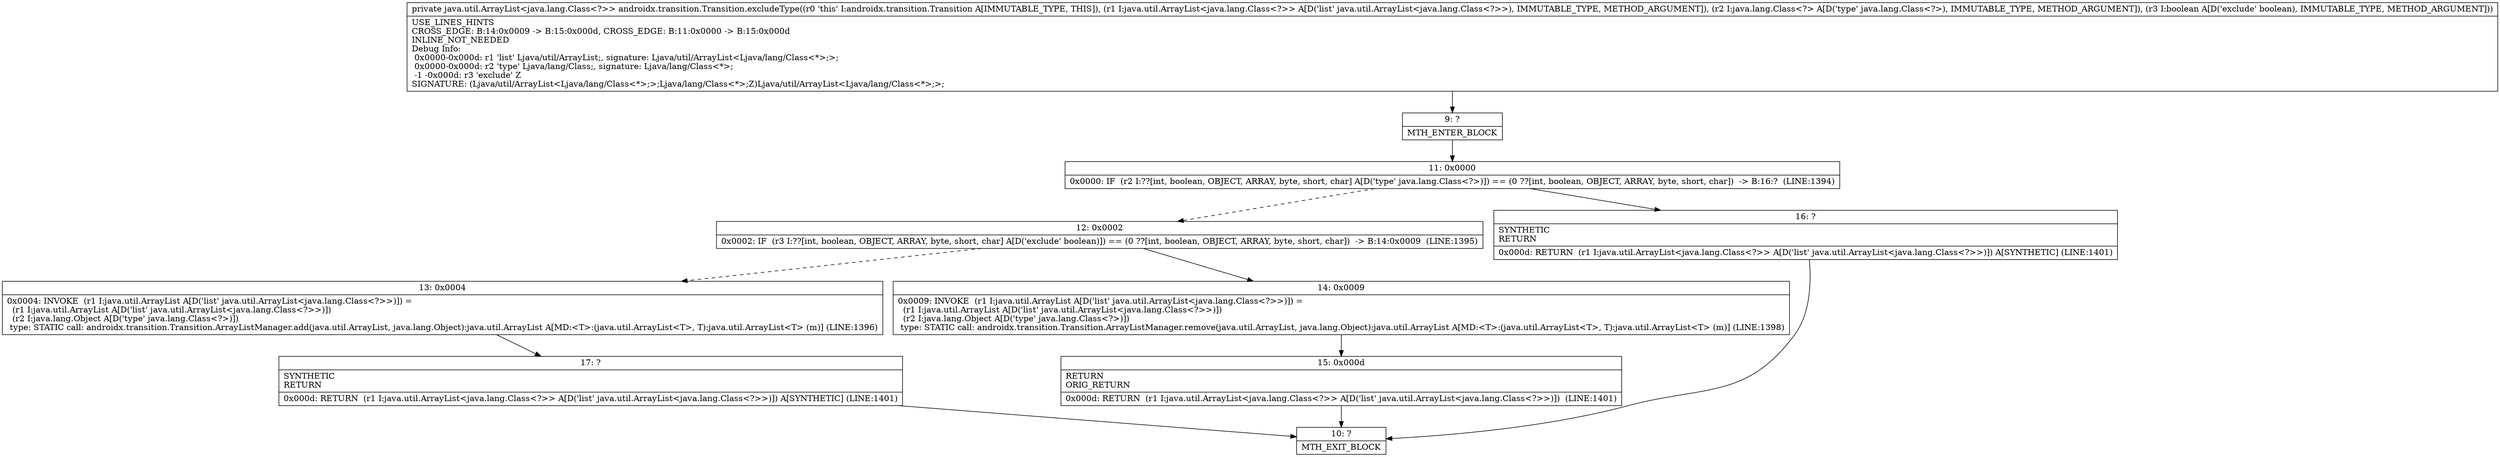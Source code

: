 digraph "CFG forandroidx.transition.Transition.excludeType(Ljava\/util\/ArrayList;Ljava\/lang\/Class;Z)Ljava\/util\/ArrayList;" {
Node_9 [shape=record,label="{9\:\ ?|MTH_ENTER_BLOCK\l}"];
Node_11 [shape=record,label="{11\:\ 0x0000|0x0000: IF  (r2 I:??[int, boolean, OBJECT, ARRAY, byte, short, char] A[D('type' java.lang.Class\<?\>)]) == (0 ??[int, boolean, OBJECT, ARRAY, byte, short, char])  \-\> B:16:?  (LINE:1394)\l}"];
Node_12 [shape=record,label="{12\:\ 0x0002|0x0002: IF  (r3 I:??[int, boolean, OBJECT, ARRAY, byte, short, char] A[D('exclude' boolean)]) == (0 ??[int, boolean, OBJECT, ARRAY, byte, short, char])  \-\> B:14:0x0009  (LINE:1395)\l}"];
Node_13 [shape=record,label="{13\:\ 0x0004|0x0004: INVOKE  (r1 I:java.util.ArrayList A[D('list' java.util.ArrayList\<java.lang.Class\<?\>\>)]) = \l  (r1 I:java.util.ArrayList A[D('list' java.util.ArrayList\<java.lang.Class\<?\>\>)])\l  (r2 I:java.lang.Object A[D('type' java.lang.Class\<?\>)])\l type: STATIC call: androidx.transition.Transition.ArrayListManager.add(java.util.ArrayList, java.lang.Object):java.util.ArrayList A[MD:\<T\>:(java.util.ArrayList\<T\>, T):java.util.ArrayList\<T\> (m)] (LINE:1396)\l}"];
Node_17 [shape=record,label="{17\:\ ?|SYNTHETIC\lRETURN\l|0x000d: RETURN  (r1 I:java.util.ArrayList\<java.lang.Class\<?\>\> A[D('list' java.util.ArrayList\<java.lang.Class\<?\>\>)]) A[SYNTHETIC] (LINE:1401)\l}"];
Node_10 [shape=record,label="{10\:\ ?|MTH_EXIT_BLOCK\l}"];
Node_14 [shape=record,label="{14\:\ 0x0009|0x0009: INVOKE  (r1 I:java.util.ArrayList A[D('list' java.util.ArrayList\<java.lang.Class\<?\>\>)]) = \l  (r1 I:java.util.ArrayList A[D('list' java.util.ArrayList\<java.lang.Class\<?\>\>)])\l  (r2 I:java.lang.Object A[D('type' java.lang.Class\<?\>)])\l type: STATIC call: androidx.transition.Transition.ArrayListManager.remove(java.util.ArrayList, java.lang.Object):java.util.ArrayList A[MD:\<T\>:(java.util.ArrayList\<T\>, T):java.util.ArrayList\<T\> (m)] (LINE:1398)\l}"];
Node_15 [shape=record,label="{15\:\ 0x000d|RETURN\lORIG_RETURN\l|0x000d: RETURN  (r1 I:java.util.ArrayList\<java.lang.Class\<?\>\> A[D('list' java.util.ArrayList\<java.lang.Class\<?\>\>)])  (LINE:1401)\l}"];
Node_16 [shape=record,label="{16\:\ ?|SYNTHETIC\lRETURN\l|0x000d: RETURN  (r1 I:java.util.ArrayList\<java.lang.Class\<?\>\> A[D('list' java.util.ArrayList\<java.lang.Class\<?\>\>)]) A[SYNTHETIC] (LINE:1401)\l}"];
MethodNode[shape=record,label="{private java.util.ArrayList\<java.lang.Class\<?\>\> androidx.transition.Transition.excludeType((r0 'this' I:androidx.transition.Transition A[IMMUTABLE_TYPE, THIS]), (r1 I:java.util.ArrayList\<java.lang.Class\<?\>\> A[D('list' java.util.ArrayList\<java.lang.Class\<?\>\>), IMMUTABLE_TYPE, METHOD_ARGUMENT]), (r2 I:java.lang.Class\<?\> A[D('type' java.lang.Class\<?\>), IMMUTABLE_TYPE, METHOD_ARGUMENT]), (r3 I:boolean A[D('exclude' boolean), IMMUTABLE_TYPE, METHOD_ARGUMENT]))  | USE_LINES_HINTS\lCROSS_EDGE: B:14:0x0009 \-\> B:15:0x000d, CROSS_EDGE: B:11:0x0000 \-\> B:15:0x000d\lINLINE_NOT_NEEDED\lDebug Info:\l  0x0000\-0x000d: r1 'list' Ljava\/util\/ArrayList;, signature: Ljava\/util\/ArrayList\<Ljava\/lang\/Class\<*\>;\>;\l  0x0000\-0x000d: r2 'type' Ljava\/lang\/Class;, signature: Ljava\/lang\/Class\<*\>;\l  \-1 \-0x000d: r3 'exclude' Z\lSIGNATURE: (Ljava\/util\/ArrayList\<Ljava\/lang\/Class\<*\>;\>;Ljava\/lang\/Class\<*\>;Z)Ljava\/util\/ArrayList\<Ljava\/lang\/Class\<*\>;\>;\l}"];
MethodNode -> Node_9;Node_9 -> Node_11;
Node_11 -> Node_12[style=dashed];
Node_11 -> Node_16;
Node_12 -> Node_13[style=dashed];
Node_12 -> Node_14;
Node_13 -> Node_17;
Node_17 -> Node_10;
Node_14 -> Node_15;
Node_15 -> Node_10;
Node_16 -> Node_10;
}

